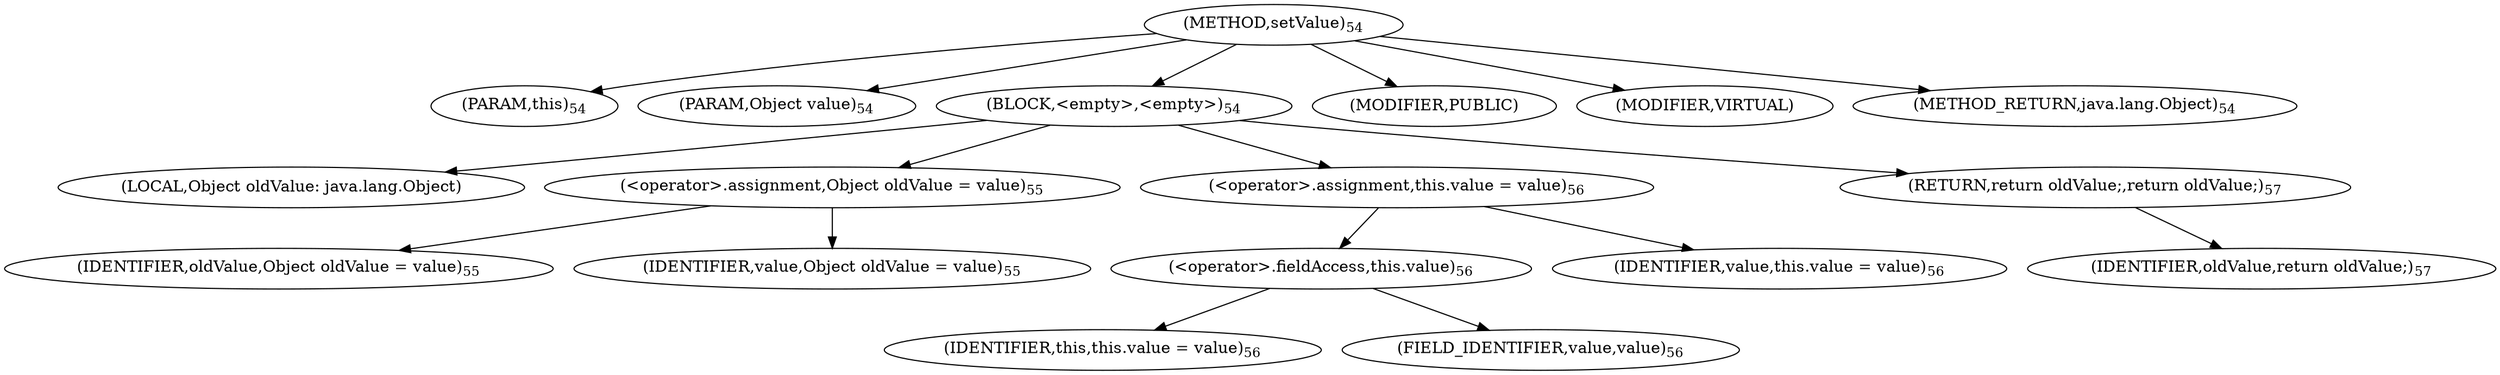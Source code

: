 digraph "setValue" {  
"110" [label = <(METHOD,setValue)<SUB>54</SUB>> ]
"10" [label = <(PARAM,this)<SUB>54</SUB>> ]
"111" [label = <(PARAM,Object value)<SUB>54</SUB>> ]
"112" [label = <(BLOCK,&lt;empty&gt;,&lt;empty&gt;)<SUB>54</SUB>> ]
"113" [label = <(LOCAL,Object oldValue: java.lang.Object)> ]
"114" [label = <(&lt;operator&gt;.assignment,Object oldValue = value)<SUB>55</SUB>> ]
"115" [label = <(IDENTIFIER,oldValue,Object oldValue = value)<SUB>55</SUB>> ]
"116" [label = <(IDENTIFIER,value,Object oldValue = value)<SUB>55</SUB>> ]
"117" [label = <(&lt;operator&gt;.assignment,this.value = value)<SUB>56</SUB>> ]
"118" [label = <(&lt;operator&gt;.fieldAccess,this.value)<SUB>56</SUB>> ]
"9" [label = <(IDENTIFIER,this,this.value = value)<SUB>56</SUB>> ]
"119" [label = <(FIELD_IDENTIFIER,value,value)<SUB>56</SUB>> ]
"120" [label = <(IDENTIFIER,value,this.value = value)<SUB>56</SUB>> ]
"121" [label = <(RETURN,return oldValue;,return oldValue;)<SUB>57</SUB>> ]
"122" [label = <(IDENTIFIER,oldValue,return oldValue;)<SUB>57</SUB>> ]
"123" [label = <(MODIFIER,PUBLIC)> ]
"124" [label = <(MODIFIER,VIRTUAL)> ]
"125" [label = <(METHOD_RETURN,java.lang.Object)<SUB>54</SUB>> ]
  "110" -> "10" 
  "110" -> "111" 
  "110" -> "112" 
  "110" -> "123" 
  "110" -> "124" 
  "110" -> "125" 
  "112" -> "113" 
  "112" -> "114" 
  "112" -> "117" 
  "112" -> "121" 
  "114" -> "115" 
  "114" -> "116" 
  "117" -> "118" 
  "117" -> "120" 
  "118" -> "9" 
  "118" -> "119" 
  "121" -> "122" 
}

